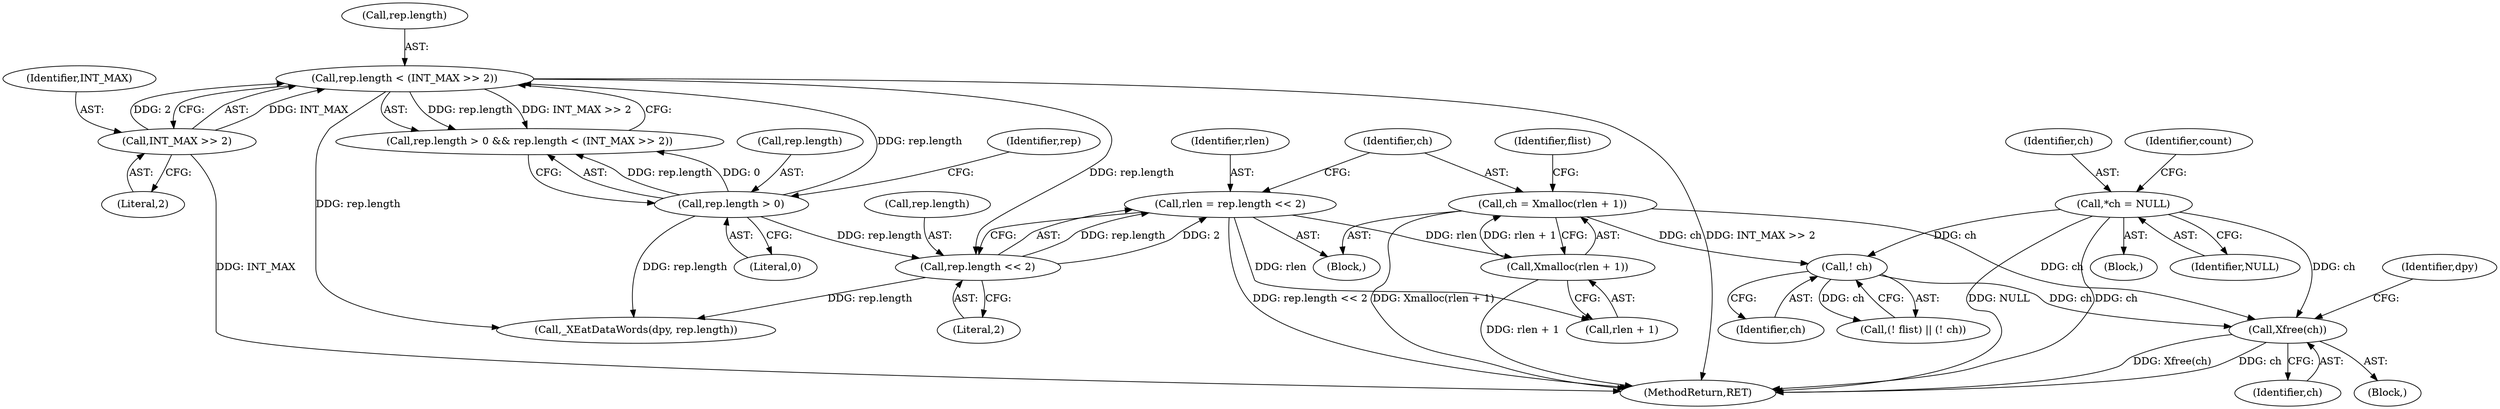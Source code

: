digraph "0_libx11_b469da1430cdcee06e31c6251b83aede072a1ff0@API" {
"1000245" [label="(Call,Xfree(ch))"];
"1000230" [label="(Call,ch = Xmalloc(rlen + 1))"];
"1000232" [label="(Call,Xmalloc(rlen + 1))"];
"1000223" [label="(Call,rlen = rep.length << 2)"];
"1000225" [label="(Call,rep.length << 2)"];
"1000215" [label="(Call,rep.length < (INT_MAX >> 2))"];
"1000210" [label="(Call,rep.length > 0)"];
"1000219" [label="(Call,INT_MAX >> 2)"];
"1000240" [label="(Call,! ch)"];
"1000123" [label="(Call,*ch = NULL)"];
"1000240" [label="(Call,! ch)"];
"1000246" [label="(Identifier,ch)"];
"1000217" [label="(Identifier,rep)"];
"1000224" [label="(Identifier,rlen)"];
"1000219" [label="(Call,INT_MAX >> 2)"];
"1000231" [label="(Identifier,ch)"];
"1000245" [label="(Call,Xfree(ch))"];
"1000225" [label="(Call,rep.length << 2)"];
"1000215" [label="(Call,rep.length < (INT_MAX >> 2))"];
"1000130" [label="(Identifier,count)"];
"1000232" [label="(Call,Xmalloc(rlen + 1))"];
"1000247" [label="(Call,_XEatDataWords(dpy, rep.length))"];
"1000214" [label="(Literal,0)"];
"1000211" [label="(Call,rep.length)"];
"1000216" [label="(Call,rep.length)"];
"1000209" [label="(Call,rep.length > 0 && rep.length < (INT_MAX >> 2))"];
"1000125" [label="(Identifier,NULL)"];
"1000229" [label="(Literal,2)"];
"1000242" [label="(Block,)"];
"1000239" [label="(Identifier,flist)"];
"1000230" [label="(Call,ch = Xmalloc(rlen + 1))"];
"1000210" [label="(Call,rep.length > 0)"];
"1000222" [label="(Block,)"];
"1000241" [label="(Identifier,ch)"];
"1000233" [label="(Call,rlen + 1)"];
"1000114" [label="(Block,)"];
"1000220" [label="(Identifier,INT_MAX)"];
"1000223" [label="(Call,rlen = rep.length << 2)"];
"1000356" [label="(MethodReturn,RET)"];
"1000221" [label="(Literal,2)"];
"1000237" [label="(Call,(! flist) || (! ch))"];
"1000226" [label="(Call,rep.length)"];
"1000123" [label="(Call,*ch = NULL)"];
"1000124" [label="(Identifier,ch)"];
"1000248" [label="(Identifier,dpy)"];
"1000245" -> "1000242"  [label="AST: "];
"1000245" -> "1000246"  [label="CFG: "];
"1000246" -> "1000245"  [label="AST: "];
"1000248" -> "1000245"  [label="CFG: "];
"1000245" -> "1000356"  [label="DDG: Xfree(ch)"];
"1000245" -> "1000356"  [label="DDG: ch"];
"1000230" -> "1000245"  [label="DDG: ch"];
"1000240" -> "1000245"  [label="DDG: ch"];
"1000123" -> "1000245"  [label="DDG: ch"];
"1000230" -> "1000222"  [label="AST: "];
"1000230" -> "1000232"  [label="CFG: "];
"1000231" -> "1000230"  [label="AST: "];
"1000232" -> "1000230"  [label="AST: "];
"1000239" -> "1000230"  [label="CFG: "];
"1000230" -> "1000356"  [label="DDG: Xmalloc(rlen + 1)"];
"1000232" -> "1000230"  [label="DDG: rlen + 1"];
"1000230" -> "1000240"  [label="DDG: ch"];
"1000232" -> "1000233"  [label="CFG: "];
"1000233" -> "1000232"  [label="AST: "];
"1000232" -> "1000356"  [label="DDG: rlen + 1"];
"1000223" -> "1000232"  [label="DDG: rlen"];
"1000223" -> "1000222"  [label="AST: "];
"1000223" -> "1000225"  [label="CFG: "];
"1000224" -> "1000223"  [label="AST: "];
"1000225" -> "1000223"  [label="AST: "];
"1000231" -> "1000223"  [label="CFG: "];
"1000223" -> "1000356"  [label="DDG: rep.length << 2"];
"1000225" -> "1000223"  [label="DDG: rep.length"];
"1000225" -> "1000223"  [label="DDG: 2"];
"1000223" -> "1000233"  [label="DDG: rlen"];
"1000225" -> "1000229"  [label="CFG: "];
"1000226" -> "1000225"  [label="AST: "];
"1000229" -> "1000225"  [label="AST: "];
"1000215" -> "1000225"  [label="DDG: rep.length"];
"1000210" -> "1000225"  [label="DDG: rep.length"];
"1000225" -> "1000247"  [label="DDG: rep.length"];
"1000215" -> "1000209"  [label="AST: "];
"1000215" -> "1000219"  [label="CFG: "];
"1000216" -> "1000215"  [label="AST: "];
"1000219" -> "1000215"  [label="AST: "];
"1000209" -> "1000215"  [label="CFG: "];
"1000215" -> "1000356"  [label="DDG: INT_MAX >> 2"];
"1000215" -> "1000209"  [label="DDG: rep.length"];
"1000215" -> "1000209"  [label="DDG: INT_MAX >> 2"];
"1000210" -> "1000215"  [label="DDG: rep.length"];
"1000219" -> "1000215"  [label="DDG: INT_MAX"];
"1000219" -> "1000215"  [label="DDG: 2"];
"1000215" -> "1000247"  [label="DDG: rep.length"];
"1000210" -> "1000209"  [label="AST: "];
"1000210" -> "1000214"  [label="CFG: "];
"1000211" -> "1000210"  [label="AST: "];
"1000214" -> "1000210"  [label="AST: "];
"1000217" -> "1000210"  [label="CFG: "];
"1000209" -> "1000210"  [label="CFG: "];
"1000210" -> "1000209"  [label="DDG: rep.length"];
"1000210" -> "1000209"  [label="DDG: 0"];
"1000210" -> "1000247"  [label="DDG: rep.length"];
"1000219" -> "1000221"  [label="CFG: "];
"1000220" -> "1000219"  [label="AST: "];
"1000221" -> "1000219"  [label="AST: "];
"1000219" -> "1000356"  [label="DDG: INT_MAX"];
"1000240" -> "1000237"  [label="AST: "];
"1000240" -> "1000241"  [label="CFG: "];
"1000241" -> "1000240"  [label="AST: "];
"1000237" -> "1000240"  [label="CFG: "];
"1000240" -> "1000237"  [label="DDG: ch"];
"1000123" -> "1000240"  [label="DDG: ch"];
"1000123" -> "1000114"  [label="AST: "];
"1000123" -> "1000125"  [label="CFG: "];
"1000124" -> "1000123"  [label="AST: "];
"1000125" -> "1000123"  [label="AST: "];
"1000130" -> "1000123"  [label="CFG: "];
"1000123" -> "1000356"  [label="DDG: NULL"];
"1000123" -> "1000356"  [label="DDG: ch"];
}
